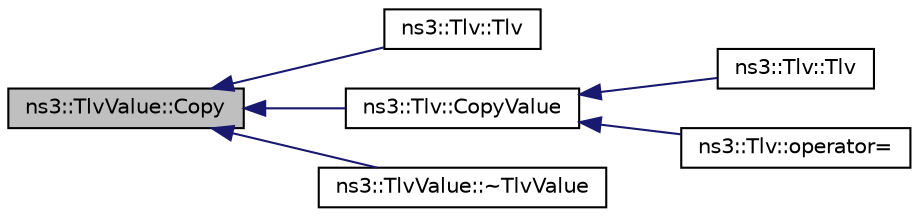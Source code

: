 digraph "ns3::TlvValue::Copy"
{
  edge [fontname="Helvetica",fontsize="10",labelfontname="Helvetica",labelfontsize="10"];
  node [fontname="Helvetica",fontsize="10",shape=record];
  rankdir="LR";
  Node1 [label="ns3::TlvValue::Copy",height=0.2,width=0.4,color="black", fillcolor="grey75", style="filled", fontcolor="black"];
  Node1 -> Node2 [dir="back",color="midnightblue",fontsize="10",style="solid"];
  Node2 [label="ns3::Tlv::Tlv",height=0.2,width=0.4,color="black", fillcolor="white", style="filled",URL="$d1/d1e/classns3_1_1Tlv.html#adebbfe8e86a7e42b8e76ecbb9f815c38"];
  Node1 -> Node3 [dir="back",color="midnightblue",fontsize="10",style="solid"];
  Node3 [label="ns3::Tlv::CopyValue",height=0.2,width=0.4,color="black", fillcolor="white", style="filled",URL="$d1/d1e/classns3_1_1Tlv.html#a1369b5a4f0649aa8e300ca8b431ab451"];
  Node3 -> Node4 [dir="back",color="midnightblue",fontsize="10",style="solid"];
  Node4 [label="ns3::Tlv::Tlv",height=0.2,width=0.4,color="black", fillcolor="white", style="filled",URL="$d1/d1e/classns3_1_1Tlv.html#a8c43e2ab3dc1e155ffada0d0cc511fde",tooltip="type conversion operator "];
  Node3 -> Node5 [dir="back",color="midnightblue",fontsize="10",style="solid"];
  Node5 [label="ns3::Tlv::operator=",height=0.2,width=0.4,color="black", fillcolor="white", style="filled",URL="$d1/d1e/classns3_1_1Tlv.html#a461def57cfa930e7687bc4bc68e594d2",tooltip="assignment operator "];
  Node1 -> Node6 [dir="back",color="midnightblue",fontsize="10",style="solid"];
  Node6 [label="ns3::TlvValue::~TlvValue",height=0.2,width=0.4,color="black", fillcolor="white", style="filled",URL="$d0/de1/classns3_1_1TlvValue.html#a03ab7cacadcc9829e270085f2d0b5fe3"];
}
